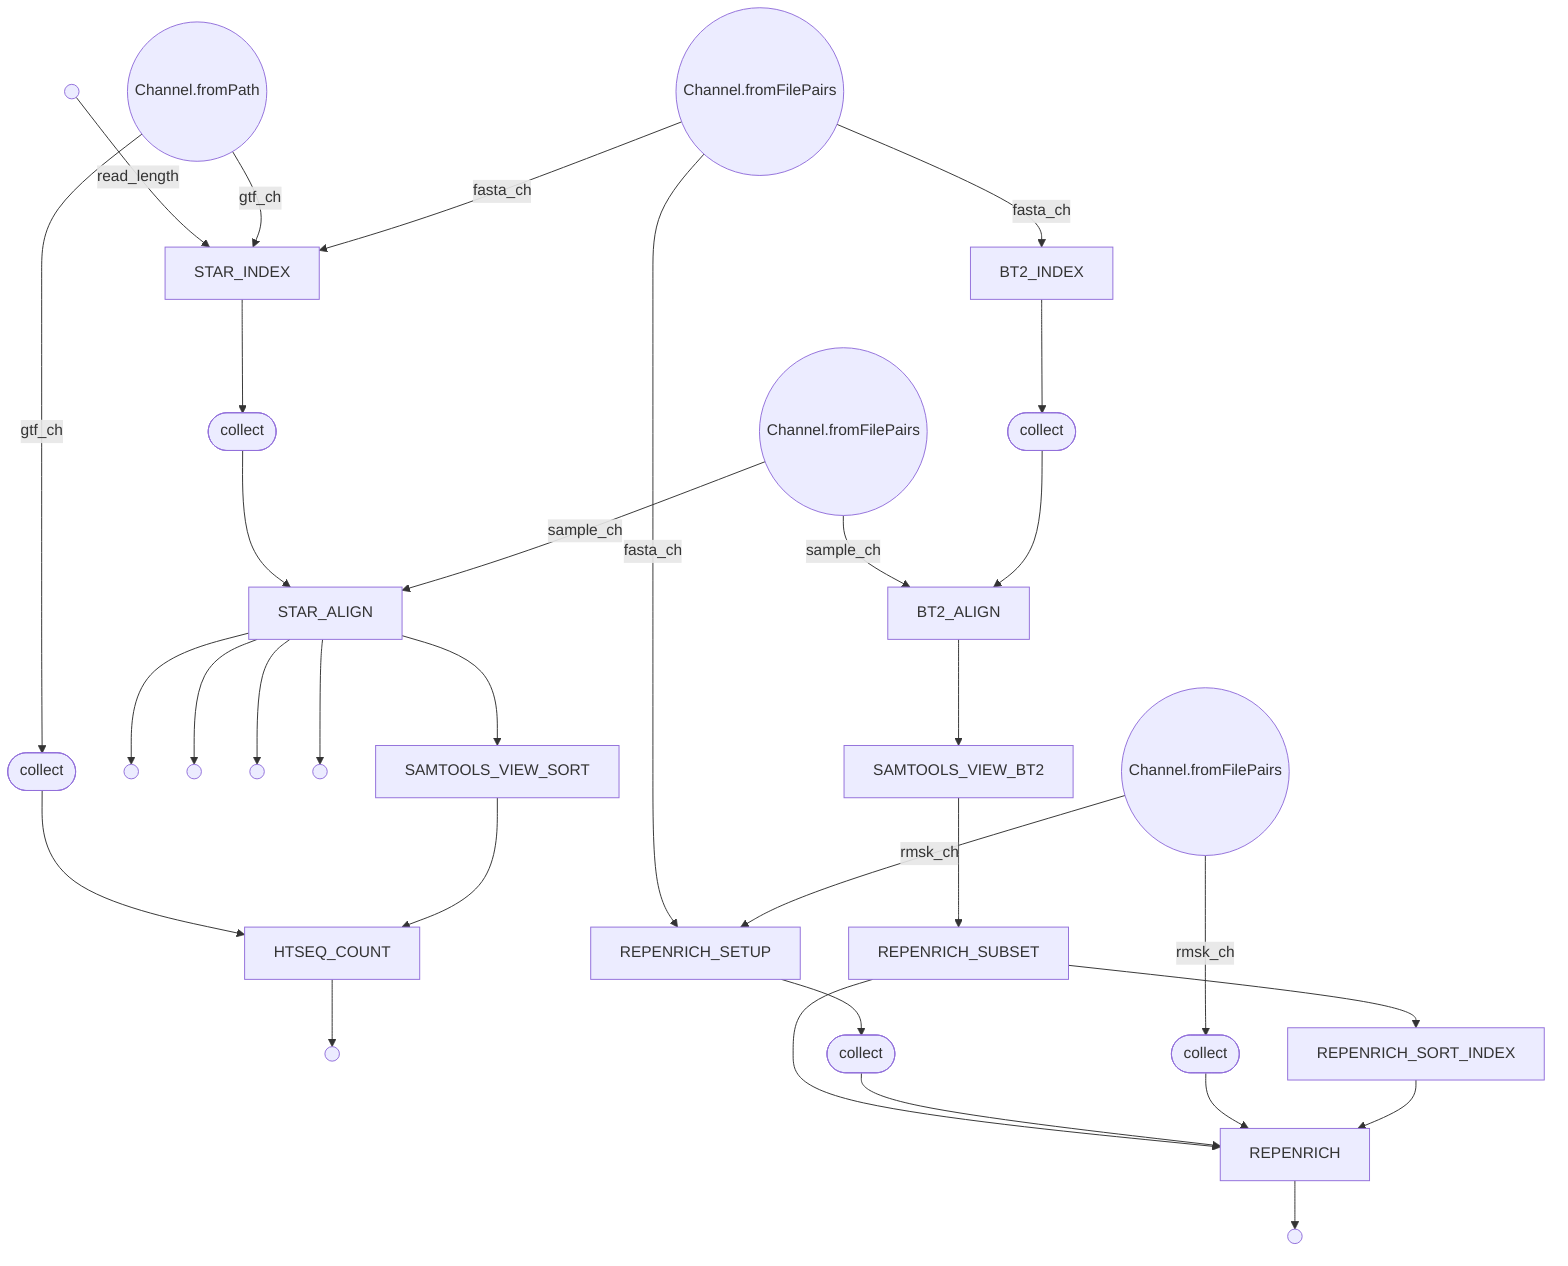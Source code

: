 flowchart TD
    p0((Channel.fromFilePairs))
    p1((Channel.fromPath))
    p2((Channel.fromFilePairs))
    p3((Channel.fromFilePairs))
    p4(( ))
    p5[STAR_INDEX]
    p6([collect])
    p7[STAR_ALIGN]
    p8(( ))
    p9(( ))
    p10(( ))
    p11(( ))
    p12[SAMTOOLS_VIEW_SORT]
    p13([collect])
    p14[HTSEQ_COUNT]
    p15(( ))
    p16[BT2_INDEX]
    p17([collect])
    p18[BT2_ALIGN]
    p19[SAMTOOLS_VIEW_BT2]
    p20[REPENRICH_SETUP]
    p21[REPENRICH_SUBSET]
    p22[REPENRICH_SORT_INDEX]
    p23([collect])
    p24([collect])
    p25[REPENRICH]
    p26(( ))
    p0 -->|fasta_ch| p5
    p1 -->|gtf_ch| p5
    p2 -->|sample_ch| p7
    p3 -->|rmsk_ch| p20
    p4 -->|read_length| p5
    p5 --> p6
    p6 --> p7
    p7 --> p12
    p7 --> p11
    p7 --> p10
    p7 --> p9
    p7 --> p8
    p12 --> p14
    p1 -->|gtf_ch| p13
    p13 --> p14
    p14 --> p15
    p0 -->|fasta_ch| p16
    p16 --> p17
    p17 --> p18
    p2 -->|sample_ch| p18
    p18 --> p19
    p19 --> p21
    p0 -->|fasta_ch| p20
    p20 --> p24
    p21 --> p22
    p22 --> p25
    p3 -->|rmsk_ch| p23
    p23 --> p25
    p24 --> p25
    p21 --> p25
    p25 --> p26